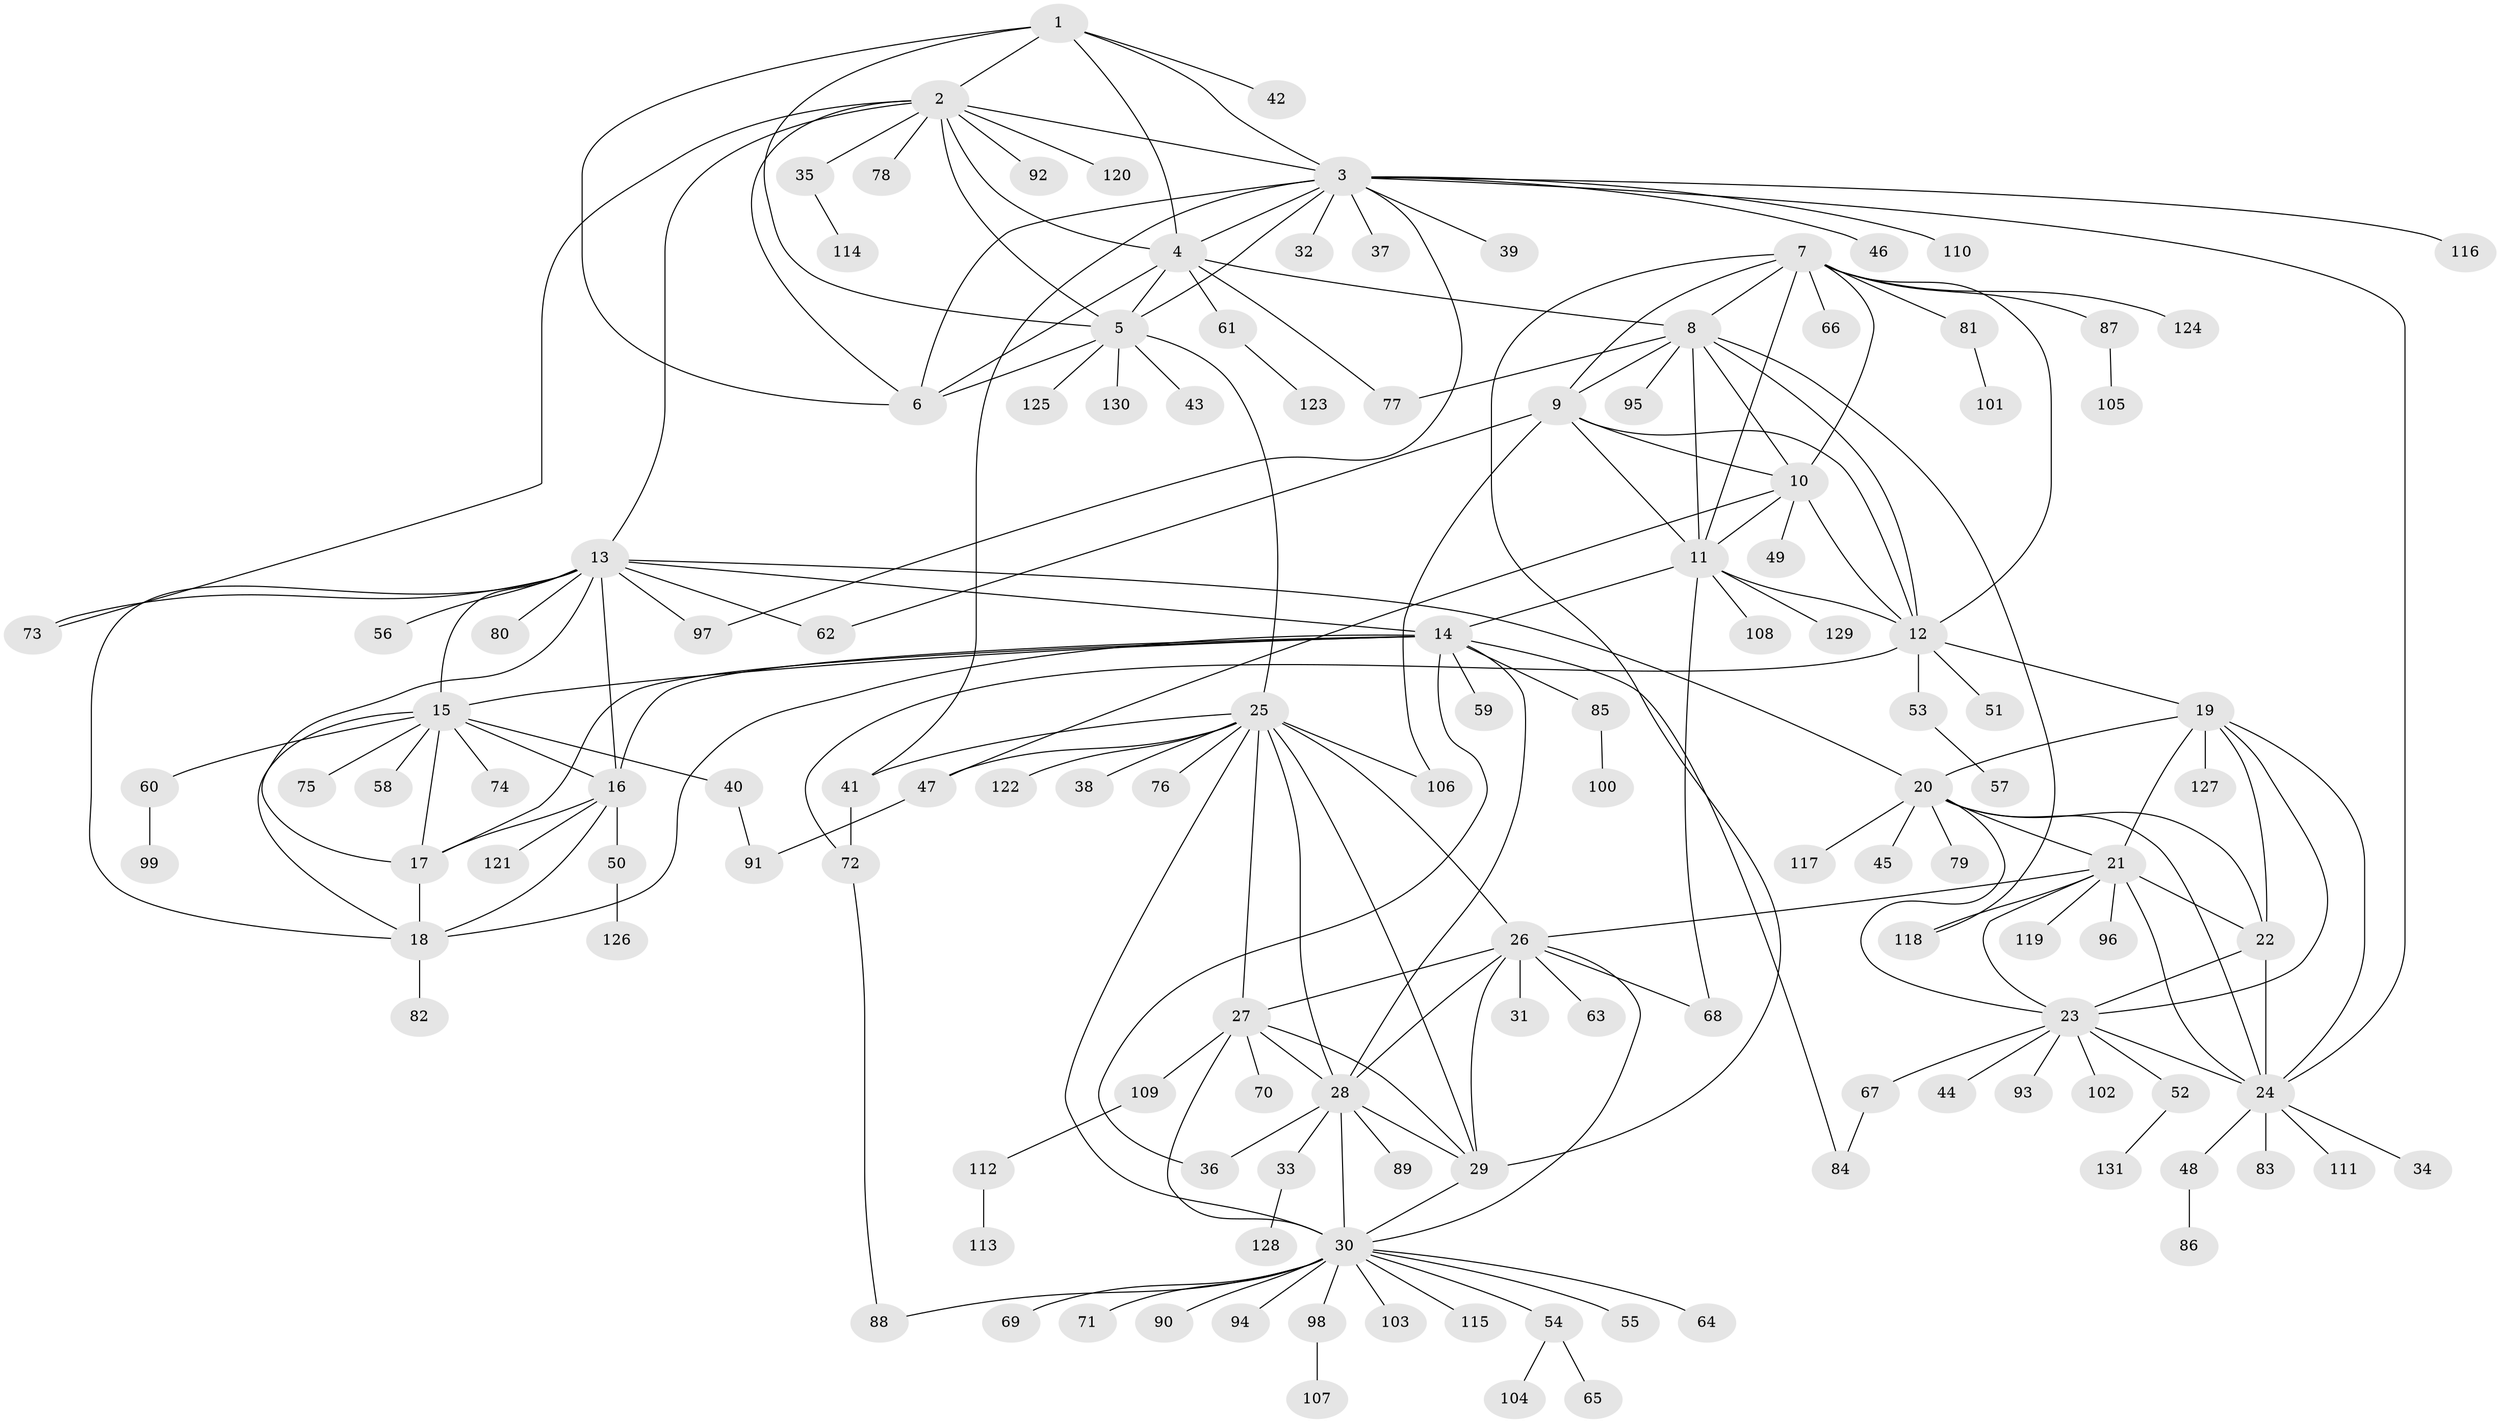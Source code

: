 // Generated by graph-tools (version 1.1) at 2025/11/02/27/25 16:11:36]
// undirected, 131 vertices, 200 edges
graph export_dot {
graph [start="1"]
  node [color=gray90,style=filled];
  1;
  2;
  3;
  4;
  5;
  6;
  7;
  8;
  9;
  10;
  11;
  12;
  13;
  14;
  15;
  16;
  17;
  18;
  19;
  20;
  21;
  22;
  23;
  24;
  25;
  26;
  27;
  28;
  29;
  30;
  31;
  32;
  33;
  34;
  35;
  36;
  37;
  38;
  39;
  40;
  41;
  42;
  43;
  44;
  45;
  46;
  47;
  48;
  49;
  50;
  51;
  52;
  53;
  54;
  55;
  56;
  57;
  58;
  59;
  60;
  61;
  62;
  63;
  64;
  65;
  66;
  67;
  68;
  69;
  70;
  71;
  72;
  73;
  74;
  75;
  76;
  77;
  78;
  79;
  80;
  81;
  82;
  83;
  84;
  85;
  86;
  87;
  88;
  89;
  90;
  91;
  92;
  93;
  94;
  95;
  96;
  97;
  98;
  99;
  100;
  101;
  102;
  103;
  104;
  105;
  106;
  107;
  108;
  109;
  110;
  111;
  112;
  113;
  114;
  115;
  116;
  117;
  118;
  119;
  120;
  121;
  122;
  123;
  124;
  125;
  126;
  127;
  128;
  129;
  130;
  131;
  1 -- 2;
  1 -- 3;
  1 -- 4;
  1 -- 5;
  1 -- 6;
  1 -- 42;
  2 -- 3;
  2 -- 4;
  2 -- 5;
  2 -- 6;
  2 -- 13;
  2 -- 35;
  2 -- 73;
  2 -- 78;
  2 -- 92;
  2 -- 120;
  3 -- 4;
  3 -- 5;
  3 -- 6;
  3 -- 24;
  3 -- 32;
  3 -- 37;
  3 -- 39;
  3 -- 41;
  3 -- 46;
  3 -- 97;
  3 -- 110;
  3 -- 116;
  4 -- 5;
  4 -- 6;
  4 -- 8;
  4 -- 61;
  4 -- 77;
  5 -- 6;
  5 -- 25;
  5 -- 43;
  5 -- 125;
  5 -- 130;
  7 -- 8;
  7 -- 9;
  7 -- 10;
  7 -- 11;
  7 -- 12;
  7 -- 29;
  7 -- 66;
  7 -- 81;
  7 -- 87;
  7 -- 124;
  8 -- 9;
  8 -- 10;
  8 -- 11;
  8 -- 12;
  8 -- 77;
  8 -- 95;
  8 -- 118;
  9 -- 10;
  9 -- 11;
  9 -- 12;
  9 -- 62;
  9 -- 106;
  10 -- 11;
  10 -- 12;
  10 -- 47;
  10 -- 49;
  11 -- 12;
  11 -- 14;
  11 -- 68;
  11 -- 108;
  11 -- 129;
  12 -- 19;
  12 -- 51;
  12 -- 53;
  12 -- 72;
  13 -- 14;
  13 -- 15;
  13 -- 16;
  13 -- 17;
  13 -- 18;
  13 -- 20;
  13 -- 56;
  13 -- 62;
  13 -- 73;
  13 -- 80;
  13 -- 97;
  14 -- 15;
  14 -- 16;
  14 -- 17;
  14 -- 18;
  14 -- 28;
  14 -- 36;
  14 -- 59;
  14 -- 84;
  14 -- 85;
  15 -- 16;
  15 -- 17;
  15 -- 18;
  15 -- 40;
  15 -- 58;
  15 -- 60;
  15 -- 74;
  15 -- 75;
  16 -- 17;
  16 -- 18;
  16 -- 50;
  16 -- 121;
  17 -- 18;
  18 -- 82;
  19 -- 20;
  19 -- 21;
  19 -- 22;
  19 -- 23;
  19 -- 24;
  19 -- 127;
  20 -- 21;
  20 -- 22;
  20 -- 23;
  20 -- 24;
  20 -- 45;
  20 -- 79;
  20 -- 117;
  21 -- 22;
  21 -- 23;
  21 -- 24;
  21 -- 26;
  21 -- 96;
  21 -- 118;
  21 -- 119;
  22 -- 23;
  22 -- 24;
  23 -- 24;
  23 -- 44;
  23 -- 52;
  23 -- 67;
  23 -- 93;
  23 -- 102;
  24 -- 34;
  24 -- 48;
  24 -- 83;
  24 -- 111;
  25 -- 26;
  25 -- 27;
  25 -- 28;
  25 -- 29;
  25 -- 30;
  25 -- 38;
  25 -- 41;
  25 -- 47;
  25 -- 76;
  25 -- 106;
  25 -- 122;
  26 -- 27;
  26 -- 28;
  26 -- 29;
  26 -- 30;
  26 -- 31;
  26 -- 63;
  26 -- 68;
  27 -- 28;
  27 -- 29;
  27 -- 30;
  27 -- 70;
  27 -- 109;
  28 -- 29;
  28 -- 30;
  28 -- 33;
  28 -- 36;
  28 -- 89;
  29 -- 30;
  30 -- 54;
  30 -- 55;
  30 -- 64;
  30 -- 69;
  30 -- 71;
  30 -- 88;
  30 -- 90;
  30 -- 94;
  30 -- 98;
  30 -- 103;
  30 -- 115;
  33 -- 128;
  35 -- 114;
  40 -- 91;
  41 -- 72;
  47 -- 91;
  48 -- 86;
  50 -- 126;
  52 -- 131;
  53 -- 57;
  54 -- 65;
  54 -- 104;
  60 -- 99;
  61 -- 123;
  67 -- 84;
  72 -- 88;
  81 -- 101;
  85 -- 100;
  87 -- 105;
  98 -- 107;
  109 -- 112;
  112 -- 113;
}
